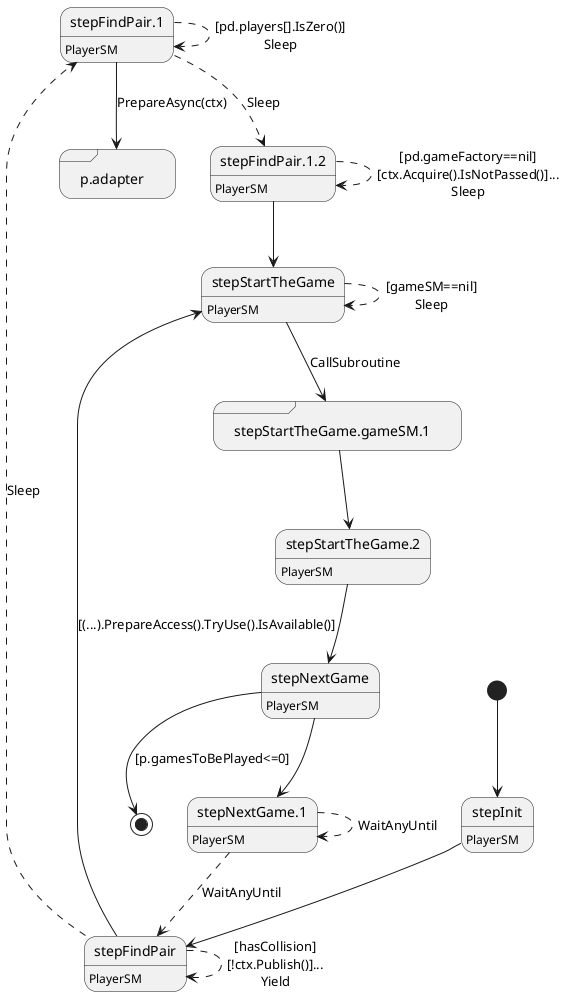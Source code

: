 @startuml
state "p.adapter" as T00_S004 <<sdlreceive>>
state "stepFindPair" as T00_S002
T00_S002 : PlayerSM
T00_S002 --[dashed]> T00_S002 : [hasCollision]\n[!ctx.Publish()]...\nYield
T00_S002 --> T00_S006 : [(...).PrepareAccess().TryUse().IsAvailable()]
T00_S002 --[dashed]> T00_S003 : Sleep
state "stepFindPair.1" as T00_S003
T00_S003 : PlayerSM
T00_S003 --[dashed]> T00_S003 : [pd.players[].IsZero()]\nSleep
T00_S003 --> T00_S004 : PrepareAsync(ctx)
T00_S003 --[dashed]> T00_S005 : Sleep
state "stepFindPair.1.2" as T00_S005
T00_S005 : PlayerSM
T00_S005 --[dashed]> T00_S005 : [pd.gameFactory==nil]\n[ctx.Acquire().IsNotPassed()]...\nSleep
T00_S005 --> T00_S006
state "stepInit" as T00_S001
T00_S001 : PlayerSM
[*] --> T00_S001
T00_S001 --> T00_S002
state "stepNextGame" as T00_S009
T00_S009 : PlayerSM
T00_S009 --> [*] : [p.gamesToBePlayed<=0]
T00_S009 --> T00_S010
state "stepNextGame.1" as T00_S010
T00_S010 : PlayerSM
T00_S010 --[dashed]> T00_S010 : WaitAnyUntil
T00_S010 --[dashed]> T00_S002 : WaitAnyUntil
state "stepStartTheGame" as T00_S006
T00_S006 : PlayerSM
T00_S006 --[dashed]> T00_S006 : [gameSM==nil]\nSleep
T00_S006 --> T00_S007 : CallSubroutine
state "stepStartTheGame.2" as T00_S008
T00_S008 : PlayerSM
T00_S008 --> T00_S009
state "stepStartTheGame.gameSM.1" as T00_S007 <<sdlreceive>>
T00_S007 --> T00_S008
@enduml
